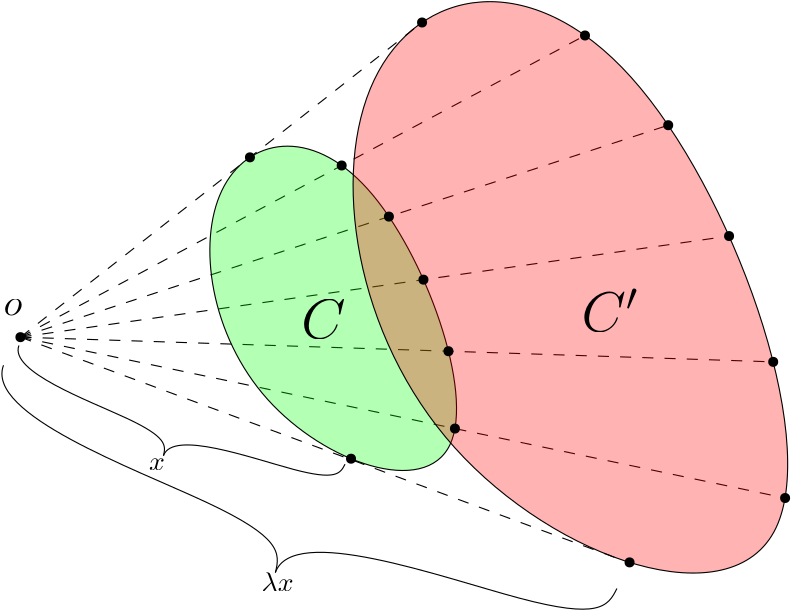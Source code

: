 <?xml version="1.0"?>
<!DOCTYPE ipe SYSTEM "ipe.dtd">
<ipe version="70218" creator="Ipe 7.2.23">
<info created="D:20210819220836" modified="D:20211010145426"/>
<ipestyle name="basic">
<symbol name="arrow/arc(spx)">
<path stroke="sym-stroke" fill="sym-stroke" pen="sym-pen">
0 0 m
-1 0.333 l
-1 -0.333 l
h
</path>
</symbol>
<symbol name="arrow/farc(spx)">
<path stroke="sym-stroke" fill="white" pen="sym-pen">
0 0 m
-1 0.333 l
-1 -0.333 l
h
</path>
</symbol>
<symbol name="arrow/ptarc(spx)">
<path stroke="sym-stroke" fill="sym-stroke" pen="sym-pen">
0 0 m
-1 0.333 l
-0.8 0 l
-1 -0.333 l
h
</path>
</symbol>
<symbol name="arrow/fptarc(spx)">
<path stroke="sym-stroke" fill="white" pen="sym-pen">
0 0 m
-1 0.333 l
-0.8 0 l
-1 -0.333 l
h
</path>
</symbol>
<symbol name="mark/circle(sx)" transformations="translations">
<path fill="sym-stroke">
0.6 0 0 0.6 0 0 e
0.4 0 0 0.4 0 0 e
</path>
</symbol>
<symbol name="mark/disk(sx)" transformations="translations">
<path fill="sym-stroke">
0.6 0 0 0.6 0 0 e
</path>
</symbol>
<symbol name="mark/fdisk(sfx)" transformations="translations">
<group>
<path fill="sym-fill">
0.5 0 0 0.5 0 0 e
</path>
<path fill="sym-stroke" fillrule="eofill">
0.6 0 0 0.6 0 0 e
0.4 0 0 0.4 0 0 e
</path>
</group>
</symbol>
<symbol name="mark/box(sx)" transformations="translations">
<path fill="sym-stroke" fillrule="eofill">
-0.6 -0.6 m
0.6 -0.6 l
0.6 0.6 l
-0.6 0.6 l
h
-0.4 -0.4 m
0.4 -0.4 l
0.4 0.4 l
-0.4 0.4 l
h
</path>
</symbol>
<symbol name="mark/square(sx)" transformations="translations">
<path fill="sym-stroke">
-0.6 -0.6 m
0.6 -0.6 l
0.6 0.6 l
-0.6 0.6 l
h
</path>
</symbol>
<symbol name="mark/fsquare(sfx)" transformations="translations">
<group>
<path fill="sym-fill">
-0.5 -0.5 m
0.5 -0.5 l
0.5 0.5 l
-0.5 0.5 l
h
</path>
<path fill="sym-stroke" fillrule="eofill">
-0.6 -0.6 m
0.6 -0.6 l
0.6 0.6 l
-0.6 0.6 l
h
-0.4 -0.4 m
0.4 -0.4 l
0.4 0.4 l
-0.4 0.4 l
h
</path>
</group>
</symbol>
<symbol name="mark/cross(sx)" transformations="translations">
<group>
<path fill="sym-stroke">
-0.43 -0.57 m
0.57 0.43 l
0.43 0.57 l
-0.57 -0.43 l
h
</path>
<path fill="sym-stroke">
-0.43 0.57 m
0.57 -0.43 l
0.43 -0.57 l
-0.57 0.43 l
h
</path>
</group>
</symbol>
<symbol name="arrow/fnormal(spx)">
<path stroke="sym-stroke" fill="white" pen="sym-pen">
0 0 m
-1 0.333 l
-1 -0.333 l
h
</path>
</symbol>
<symbol name="arrow/pointed(spx)">
<path stroke="sym-stroke" fill="sym-stroke" pen="sym-pen">
0 0 m
-1 0.333 l
-0.8 0 l
-1 -0.333 l
h
</path>
</symbol>
<symbol name="arrow/fpointed(spx)">
<path stroke="sym-stroke" fill="white" pen="sym-pen">
0 0 m
-1 0.333 l
-0.8 0 l
-1 -0.333 l
h
</path>
</symbol>
<symbol name="arrow/linear(spx)">
<path stroke="sym-stroke" pen="sym-pen">
-1 0.333 m
0 0 l
-1 -0.333 l
</path>
</symbol>
<symbol name="arrow/fdouble(spx)">
<path stroke="sym-stroke" fill="white" pen="sym-pen">
0 0 m
-1 0.333 l
-1 -0.333 l
h
-1 0 m
-2 0.333 l
-2 -0.333 l
h
</path>
</symbol>
<symbol name="arrow/double(spx)">
<path stroke="sym-stroke" fill="sym-stroke" pen="sym-pen">
0 0 m
-1 0.333 l
-1 -0.333 l
h
-1 0 m
-2 0.333 l
-2 -0.333 l
h
</path>
</symbol>
<symbol name="arrow/mid-normal(spx)">
<path stroke="sym-stroke" fill="sym-stroke" pen="sym-pen">
0.5 0 m
-0.5 0.333 l
-0.5 -0.333 l
h
</path>
</symbol>
<symbol name="arrow/mid-fnormal(spx)">
<path stroke="sym-stroke" fill="white" pen="sym-pen">
0.5 0 m
-0.5 0.333 l
-0.5 -0.333 l
h
</path>
</symbol>
<symbol name="arrow/mid-pointed(spx)">
<path stroke="sym-stroke" fill="sym-stroke" pen="sym-pen">
0.5 0 m
-0.5 0.333 l
-0.3 0 l
-0.5 -0.333 l
h
</path>
</symbol>
<symbol name="arrow/mid-fpointed(spx)">
<path stroke="sym-stroke" fill="white" pen="sym-pen">
0.5 0 m
-0.5 0.333 l
-0.3 0 l
-0.5 -0.333 l
h
</path>
</symbol>
<symbol name="arrow/mid-double(spx)">
<path stroke="sym-stroke" fill="sym-stroke" pen="sym-pen">
1 0 m
0 0.333 l
0 -0.333 l
h
0 0 m
-1 0.333 l
-1 -0.333 l
h
</path>
</symbol>
<symbol name="arrow/mid-fdouble(spx)">
<path stroke="sym-stroke" fill="white" pen="sym-pen">
1 0 m
0 0.333 l
0 -0.333 l
h
0 0 m
-1 0.333 l
-1 -0.333 l
h
</path>
</symbol>
<anglesize name="22.5 deg" value="22.5"/>
<anglesize name="30 deg" value="30"/>
<anglesize name="45 deg" value="45"/>
<anglesize name="60 deg" value="60"/>
<anglesize name="90 deg" value="90"/>
<arrowsize name="large" value="10"/>
<arrowsize name="small" value="5"/>
<arrowsize name="tiny" value="3"/>
<color name="blue" value="0 0 1"/>
<color name="brown" value="0.647 0.165 0.165"/>
<color name="darkblue" value="0 0 0.545"/>
<color name="darkcyan" value="0 0.545 0.545"/>
<color name="darkgray" value="0.663"/>
<color name="darkgreen" value="0 0.392 0"/>
<color name="darkmagenta" value="0.545 0 0.545"/>
<color name="darkorange" value="1 0.549 0"/>
<color name="darkred" value="0.545 0 0"/>
<color name="gold" value="1 0.843 0"/>
<color name="gray" value="0.745"/>
<color name="green" value="0 1 0"/>
<color name="lightblue" value="0.678 0.847 0.902"/>
<color name="lightcyan" value="0.878 1 1"/>
<color name="lightgray" value="0.827"/>
<color name="lightgreen" value="0.565 0.933 0.565"/>
<color name="lightyellow" value="1 1 0.878"/>
<color name="navy" value="0 0 0.502"/>
<color name="orange" value="1 0.647 0"/>
<color name="pink" value="1 0.753 0.796"/>
<color name="purple" value="0.627 0.125 0.941"/>
<color name="red" value="1 0 0"/>
<color name="seagreen" value="0.18 0.545 0.341"/>
<color name="turquoise" value="0.251 0.878 0.816"/>
<color name="violet" value="0.933 0.51 0.933"/>
<color name="yellow" value="1 1 0"/>
<dashstyle name="dash dot dotted" value="[4 2 1 2 1 2] 0"/>
<dashstyle name="dash dotted" value="[4 2 1 2] 0"/>
<dashstyle name="dashed" value="[4] 0"/>
<dashstyle name="dotted" value="[1 3] 0"/>
<gridsize name="10 pts (~3.5 mm)" value="10"/>
<gridsize name="14 pts (~5 mm)" value="14"/>
<gridsize name="16 pts (~6 mm)" value="16"/>
<gridsize name="20 pts (~7 mm)" value="20"/>
<gridsize name="28 pts (~10 mm)" value="28"/>
<gridsize name="32 pts (~12 mm)" value="32"/>
<gridsize name="4 pts" value="4"/>
<gridsize name="56 pts (~20 mm)" value="56"/>
<gridsize name="8 pts (~3 mm)" value="8"/>
<opacity name="10%" value="0.1"/>
<opacity name="30%" value="0.3"/>
<opacity name="50%" value="0.5"/>
<opacity name="75%" value="0.75"/>
<pen name="fat" value="1.2"/>
<pen name="heavier" value="0.8"/>
<pen name="ultrafat" value="2"/>
<symbolsize name="large" value="5"/>
<symbolsize name="small" value="2"/>
<symbolsize name="tiny" value="1.1"/>
<textsize name="Huge" value="\Huge"/>
<textsize name="LARGE" value="\LARGE"/>
<textsize name="Large" value="\Large"/>
<textsize name="footnote" value="\footnotesize"/>
<textsize name="huge" value="\huge"/>
<textsize name="large" value="\large"/>
<textsize name="small" value="\small"/>
<textsize name="tiny" value="\tiny"/>
<textstyle name="center" begin="\begin{center}" end="\end{center}"/>
<textstyle name="item" begin="\begin{itemize}\item{}" end="\end{itemize}"/>
<textstyle name="itemize" begin="\begin{itemize}" end="\end{itemize}"/>
<tiling name="falling" angle="-60" step="4" width="1"/>
<tiling name="rising" angle="30" step="4" width="1"/>
</ipestyle>
<page>
<layer name="alpha"/>
<layer name="beta"/>
<layer name="gamma"/>
<layer name="delta"/>
<layer name="epsilon"/>
<view layers="alpha beta gamma delta epsilon" active="alpha"/>
<path layer="gamma" matrix="1 0 0 1 0.021 -0.005" stroke="black" dash="dashed">
223.979 560.005 m
368.568 673.282 l
</path>
<path matrix="1 0 0 1 0.021 -0.005" stroke="black" dash="dashed">
223.979 560.005 m
427.233 668.612 l
</path>
<path matrix="1 0 0 1 0.021 -0.005" stroke="black" dash="dashed">
223.979 560.005 m
457.182 636.312 l
</path>
<path matrix="1 0 0 1 0.021 -0.005" stroke="black" dash="dashed">
223.979 560.005 m
479.094 596.401 l
</path>
<path matrix="1 0 0 1 0.021 -0.005" stroke="black" dash="dashed">
223.979 560.005 m
494.981 551.112 l
</path>
<path matrix="1 0 0 1 0.021 -0.005" stroke="black" dash="dashed">
223.979 560.005 m
499.266 502.098 l
</path>
<path stroke="black" dash="dashed">
224.026 559.995 m
438.24 480.625 l
</path>
<use layer="alpha" matrix="1 0 0 1 -32 48" name="mark/disk(sx)" pos="256 512" size="normal" stroke="black"/>
<path stroke="black" fill="green" opacity="30%" stroke-opacity="opaque">
351.468 640.657
282.541 627.193
297.412 527.118
405.726 489.941 u
</path>
<path layer="beta" matrix="1.76176 0 0 1.76176 -171.026 -426.941" stroke="black" fill="red" opacity="30%" stroke-opacity="opaque">
351.468 640.657
282.541 627.193
297.412 527.118
405.726 489.941 u
</path>
<use layer="delta" name="mark/disk(sx)" pos="306.628 624.734" size="normal" stroke="black"/>
<use name="mark/disk(sx)" pos="368.589 673.277" size="normal" stroke="black"/>
<use name="mark/disk(sx)" pos="427.246 668.603" size="normal" stroke="black"/>
<use name="mark/disk(sx)" pos="339.653 621.799" size="normal" stroke="black"/>
<use name="mark/disk(sx)" pos="356.654 603.407" size="normal" stroke="black"/>
<use name="mark/disk(sx)" pos="457.203 636.307" size="normal" stroke="black"/>
<use name="mark/disk(sx)" pos="479.115 596.396" size="normal" stroke="black"/>
<use name="mark/disk(sx)" pos="495.002 551.107" size="normal" stroke="black"/>
<use name="mark/disk(sx)" pos="499.287 502.093" size="normal" stroke="black"/>
<use name="mark/disk(sx)" pos="443.292 478.919" size="normal" stroke="black"/>
<use name="mark/disk(sx)" pos="343.013 516.244" size="normal" stroke="black"/>
<use name="mark/disk(sx)" pos="380.425 527.096" size="normal" stroke="black"/>
<use name="mark/disk(sx)" pos="378.089 554.942" size="normal" stroke="black"/>
<use name="mark/disk(sx)" pos="369.09 580.702" size="normal" stroke="black"/>
<text layer="epsilon" matrix="1 0 0 1 -3.403 -4.18669" transformations="translations" pos="221.35 571.961" stroke="black" type="label" width="6.753" height="6.177" depth="0" valign="baseline" size="15" style="math">o</text>
<text matrix="1 0 0 1 -1.46767 -23.8804" transformations="translations" pos="326.534 583.407" stroke="black" type="label" width="15.959" height="14.119" depth="0" valign="baseline" size="20" style="math">C</text>
<text matrix="1 0 0 1 99.4868 -21.3461" transformations="translations" pos="326.534 583.407" stroke="black" type="label" width="20.402" height="15.468" depth="0" valign="baseline" size="20" style="math">C&apos;</text>
<path matrix="0.592006 -0.215473 0.215473 0.592006 -7.03149 190.08" stroke="black">
144.592 672.43 m
144.437 656.497
240.186 656.652
243.125 647.68
243.743 641.493 c
</path>
<path matrix="0.592006 -0.215473 -0.215473 -0.592006 334.781 946.564" stroke="black">
144.592 672.43 m
144.437 656.497
240.186 656.652
243.125 647.68
243.743 641.493 c
</path>
<path matrix="1.11356 -0.405304 0.405304 1.11356 -215.64 -140.298" stroke="black">
144.592 672.43 m
144.437 656.497
240.186 656.652
243.125 647.68
243.743 641.493 c
</path>
<path matrix="1.11356 -0.405304 -0.405304 -1.11356 427.309 1282.65" stroke="black">
144.592 672.43 m
144.437 656.497
240.186 656.652
243.125 647.68
243.743 641.493 c
</path>
<text matrix="1 0 0 1 -2.83589 -2.85125" transformations="translations" pos="273.155 514.966" stroke="black" type="label" width="5.694" height="4.289" depth="0" valign="baseline" style="math">x</text>
<text matrix="1 0 0 1 37.6457 -46.4286" transformations="translations" pos="273.155 514.966" stroke="black" type="label" width="11.505" height="6.918" depth="0" valign="baseline" style="math">\lambda x</text>
</page>
</ipe>
